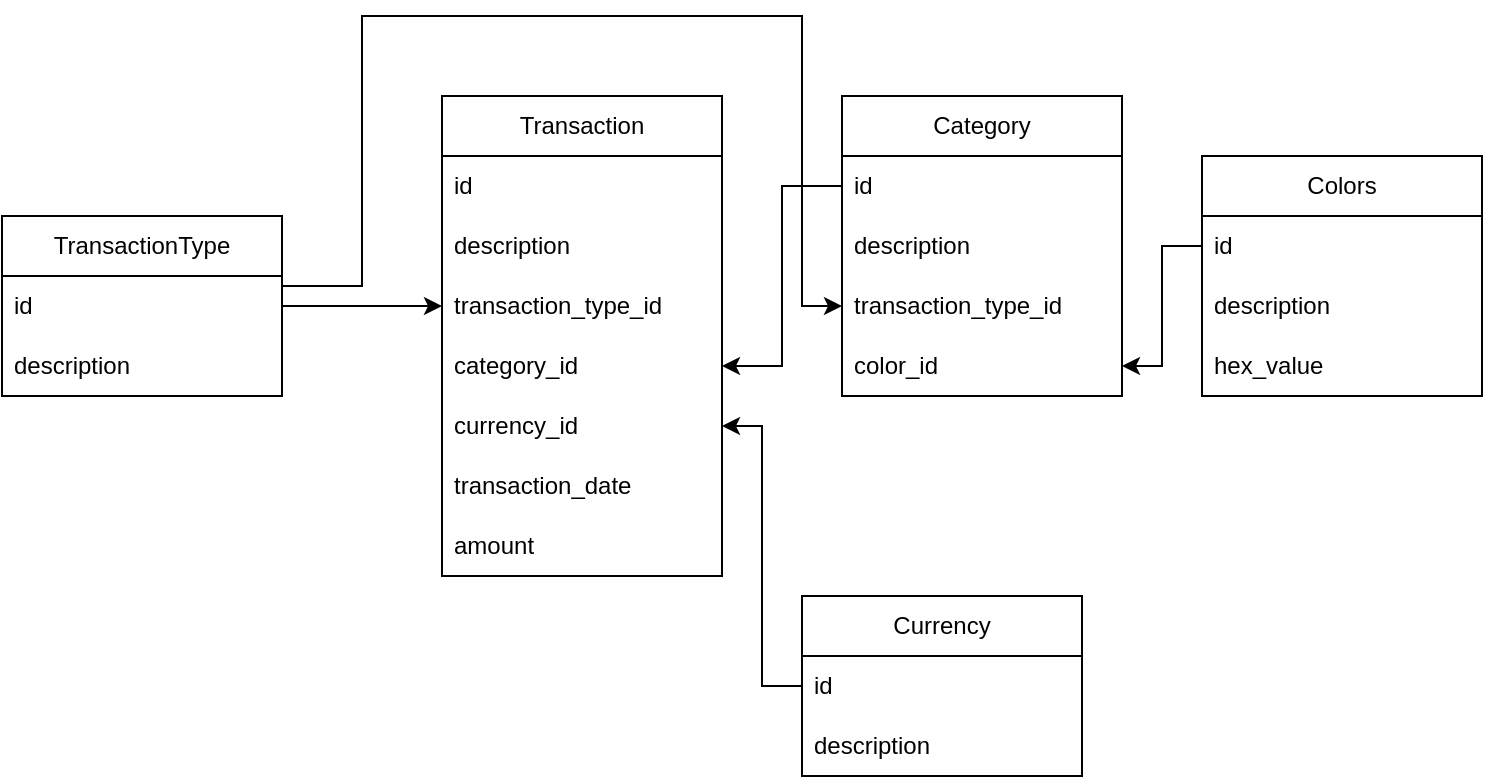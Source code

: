 <mxfile version="22.0.8" type="device">
  <diagram name="Page-1" id="OIt174QUJ28aDgw3Nlp8">
    <mxGraphModel dx="1395" dy="652" grid="1" gridSize="10" guides="1" tooltips="1" connect="1" arrows="1" fold="1" page="1" pageScale="1" pageWidth="850" pageHeight="1100" math="0" shadow="0">
      <root>
        <mxCell id="0" />
        <mxCell id="1" parent="0" />
        <mxCell id="OaYweGaugMrjTDiKHyCQ-1" value="Transaction" style="swimlane;fontStyle=0;childLayout=stackLayout;horizontal=1;startSize=30;horizontalStack=0;resizeParent=1;resizeParentMax=0;resizeLast=0;collapsible=1;marginBottom=0;whiteSpace=wrap;html=1;" parent="1" vertex="1">
          <mxGeometry x="280" y="170" width="140" height="240" as="geometry">
            <mxRectangle x="280" y="170" width="100" height="30" as="alternateBounds" />
          </mxGeometry>
        </mxCell>
        <mxCell id="OaYweGaugMrjTDiKHyCQ-2" value="id" style="text;strokeColor=none;fillColor=none;align=left;verticalAlign=middle;spacingLeft=4;spacingRight=4;overflow=hidden;points=[[0,0.5],[1,0.5]];portConstraint=eastwest;rotatable=0;whiteSpace=wrap;html=1;" parent="OaYweGaugMrjTDiKHyCQ-1" vertex="1">
          <mxGeometry y="30" width="140" height="30" as="geometry" />
        </mxCell>
        <mxCell id="atRzrAqGWQqFLcvb53w1-6" value="description" style="text;strokeColor=none;fillColor=none;align=left;verticalAlign=middle;spacingLeft=4;spacingRight=4;overflow=hidden;points=[[0,0.5],[1,0.5]];portConstraint=eastwest;rotatable=0;whiteSpace=wrap;html=1;" vertex="1" parent="OaYweGaugMrjTDiKHyCQ-1">
          <mxGeometry y="60" width="140" height="30" as="geometry" />
        </mxCell>
        <mxCell id="OaYweGaugMrjTDiKHyCQ-19" value="transaction_type_id" style="text;strokeColor=none;fillColor=none;align=left;verticalAlign=middle;spacingLeft=4;spacingRight=4;overflow=hidden;points=[[0,0.5],[1,0.5]];portConstraint=eastwest;rotatable=0;whiteSpace=wrap;html=1;" parent="OaYweGaugMrjTDiKHyCQ-1" vertex="1">
          <mxGeometry y="90" width="140" height="30" as="geometry" />
        </mxCell>
        <mxCell id="OaYweGaugMrjTDiKHyCQ-20" value="category_id" style="text;strokeColor=none;fillColor=none;align=left;verticalAlign=middle;spacingLeft=4;spacingRight=4;overflow=hidden;points=[[0,0.5],[1,0.5]];portConstraint=eastwest;rotatable=0;whiteSpace=wrap;html=1;" parent="OaYweGaugMrjTDiKHyCQ-1" vertex="1">
          <mxGeometry y="120" width="140" height="30" as="geometry" />
        </mxCell>
        <mxCell id="OaYweGaugMrjTDiKHyCQ-21" value="currency_id" style="text;strokeColor=none;fillColor=none;align=left;verticalAlign=middle;spacingLeft=4;spacingRight=4;overflow=hidden;points=[[0,0.5],[1,0.5]];portConstraint=eastwest;rotatable=0;whiteSpace=wrap;html=1;" parent="OaYweGaugMrjTDiKHyCQ-1" vertex="1">
          <mxGeometry y="150" width="140" height="30" as="geometry" />
        </mxCell>
        <mxCell id="OaYweGaugMrjTDiKHyCQ-22" value="transaction_date" style="text;strokeColor=none;fillColor=none;align=left;verticalAlign=middle;spacingLeft=4;spacingRight=4;overflow=hidden;points=[[0,0.5],[1,0.5]];portConstraint=eastwest;rotatable=0;whiteSpace=wrap;html=1;" parent="OaYweGaugMrjTDiKHyCQ-1" vertex="1">
          <mxGeometry y="180" width="140" height="30" as="geometry" />
        </mxCell>
        <mxCell id="OaYweGaugMrjTDiKHyCQ-4" value="amount" style="text;strokeColor=none;fillColor=none;align=left;verticalAlign=middle;spacingLeft=4;spacingRight=4;overflow=hidden;points=[[0,0.5],[1,0.5]];portConstraint=eastwest;rotatable=0;whiteSpace=wrap;html=1;" parent="OaYweGaugMrjTDiKHyCQ-1" vertex="1">
          <mxGeometry y="210" width="140" height="30" as="geometry" />
        </mxCell>
        <mxCell id="OaYweGaugMrjTDiKHyCQ-5" value="Category" style="swimlane;fontStyle=0;childLayout=stackLayout;horizontal=1;startSize=30;horizontalStack=0;resizeParent=1;resizeParentMax=0;resizeLast=0;collapsible=1;marginBottom=0;whiteSpace=wrap;html=1;" parent="1" vertex="1">
          <mxGeometry x="480" y="170" width="140" height="150" as="geometry" />
        </mxCell>
        <mxCell id="OaYweGaugMrjTDiKHyCQ-6" value="id" style="text;strokeColor=none;fillColor=none;align=left;verticalAlign=middle;spacingLeft=4;spacingRight=4;overflow=hidden;points=[[0,0.5],[1,0.5]];portConstraint=eastwest;rotatable=0;whiteSpace=wrap;html=1;" parent="OaYweGaugMrjTDiKHyCQ-5" vertex="1">
          <mxGeometry y="30" width="140" height="30" as="geometry" />
        </mxCell>
        <mxCell id="OaYweGaugMrjTDiKHyCQ-7" value="description" style="text;strokeColor=none;fillColor=none;align=left;verticalAlign=middle;spacingLeft=4;spacingRight=4;overflow=hidden;points=[[0,0.5],[1,0.5]];portConstraint=eastwest;rotatable=0;whiteSpace=wrap;html=1;" parent="OaYweGaugMrjTDiKHyCQ-5" vertex="1">
          <mxGeometry y="60" width="140" height="30" as="geometry" />
        </mxCell>
        <mxCell id="OaYweGaugMrjTDiKHyCQ-8" value="transaction_type_id" style="text;strokeColor=none;fillColor=none;align=left;verticalAlign=middle;spacingLeft=4;spacingRight=4;overflow=hidden;points=[[0,0.5],[1,0.5]];portConstraint=eastwest;rotatable=0;whiteSpace=wrap;html=1;" parent="OaYweGaugMrjTDiKHyCQ-5" vertex="1">
          <mxGeometry y="90" width="140" height="30" as="geometry" />
        </mxCell>
        <mxCell id="OaYweGaugMrjTDiKHyCQ-27" value="color_id" style="text;strokeColor=none;fillColor=none;align=left;verticalAlign=middle;spacingLeft=4;spacingRight=4;overflow=hidden;points=[[0,0.5],[1,0.5]];portConstraint=eastwest;rotatable=0;whiteSpace=wrap;html=1;" parent="OaYweGaugMrjTDiKHyCQ-5" vertex="1">
          <mxGeometry y="120" width="140" height="30" as="geometry" />
        </mxCell>
        <mxCell id="OaYweGaugMrjTDiKHyCQ-9" value="Currency" style="swimlane;fontStyle=0;childLayout=stackLayout;horizontal=1;startSize=30;horizontalStack=0;resizeParent=1;resizeParentMax=0;resizeLast=0;collapsible=1;marginBottom=0;whiteSpace=wrap;html=1;" parent="1" vertex="1">
          <mxGeometry x="460" y="420" width="140" height="90" as="geometry" />
        </mxCell>
        <mxCell id="OaYweGaugMrjTDiKHyCQ-10" value="id" style="text;strokeColor=none;fillColor=none;align=left;verticalAlign=middle;spacingLeft=4;spacingRight=4;overflow=hidden;points=[[0,0.5],[1,0.5]];portConstraint=eastwest;rotatable=0;whiteSpace=wrap;html=1;" parent="OaYweGaugMrjTDiKHyCQ-9" vertex="1">
          <mxGeometry y="30" width="140" height="30" as="geometry" />
        </mxCell>
        <mxCell id="OaYweGaugMrjTDiKHyCQ-11" value="description" style="text;strokeColor=none;fillColor=none;align=left;verticalAlign=middle;spacingLeft=4;spacingRight=4;overflow=hidden;points=[[0,0.5],[1,0.5]];portConstraint=eastwest;rotatable=0;whiteSpace=wrap;html=1;" parent="OaYweGaugMrjTDiKHyCQ-9" vertex="1">
          <mxGeometry y="60" width="140" height="30" as="geometry" />
        </mxCell>
        <mxCell id="atRzrAqGWQqFLcvb53w1-1" style="edgeStyle=orthogonalEdgeStyle;rounded=0;orthogonalLoop=1;jettySize=auto;html=1;entryX=0;entryY=0.5;entryDx=0;entryDy=0;" edge="1" parent="1" source="OaYweGaugMrjTDiKHyCQ-13" target="OaYweGaugMrjTDiKHyCQ-19">
          <mxGeometry relative="1" as="geometry" />
        </mxCell>
        <mxCell id="OaYweGaugMrjTDiKHyCQ-13" value="TransactionType" style="swimlane;fontStyle=0;childLayout=stackLayout;horizontal=1;startSize=30;horizontalStack=0;resizeParent=1;resizeParentMax=0;resizeLast=0;collapsible=1;marginBottom=0;whiteSpace=wrap;html=1;" parent="1" vertex="1">
          <mxGeometry x="60" y="230" width="140" height="90" as="geometry" />
        </mxCell>
        <mxCell id="OaYweGaugMrjTDiKHyCQ-14" value="id" style="text;strokeColor=none;fillColor=none;align=left;verticalAlign=middle;spacingLeft=4;spacingRight=4;overflow=hidden;points=[[0,0.5],[1,0.5]];portConstraint=eastwest;rotatable=0;whiteSpace=wrap;html=1;" parent="OaYweGaugMrjTDiKHyCQ-13" vertex="1">
          <mxGeometry y="30" width="140" height="30" as="geometry" />
        </mxCell>
        <mxCell id="OaYweGaugMrjTDiKHyCQ-15" value="description" style="text;strokeColor=none;fillColor=none;align=left;verticalAlign=middle;spacingLeft=4;spacingRight=4;overflow=hidden;points=[[0,0.5],[1,0.5]];portConstraint=eastwest;rotatable=0;whiteSpace=wrap;html=1;" parent="OaYweGaugMrjTDiKHyCQ-13" vertex="1">
          <mxGeometry y="60" width="140" height="30" as="geometry" />
        </mxCell>
        <mxCell id="OaYweGaugMrjTDiKHyCQ-23" value="Colors" style="swimlane;fontStyle=0;childLayout=stackLayout;horizontal=1;startSize=30;horizontalStack=0;resizeParent=1;resizeParentMax=0;resizeLast=0;collapsible=1;marginBottom=0;whiteSpace=wrap;html=1;" parent="1" vertex="1">
          <mxGeometry x="660" y="200" width="140" height="120" as="geometry" />
        </mxCell>
        <mxCell id="OaYweGaugMrjTDiKHyCQ-24" value="id" style="text;strokeColor=none;fillColor=none;align=left;verticalAlign=middle;spacingLeft=4;spacingRight=4;overflow=hidden;points=[[0,0.5],[1,0.5]];portConstraint=eastwest;rotatable=0;whiteSpace=wrap;html=1;" parent="OaYweGaugMrjTDiKHyCQ-23" vertex="1">
          <mxGeometry y="30" width="140" height="30" as="geometry" />
        </mxCell>
        <mxCell id="OaYweGaugMrjTDiKHyCQ-25" value="description" style="text;strokeColor=none;fillColor=none;align=left;verticalAlign=middle;spacingLeft=4;spacingRight=4;overflow=hidden;points=[[0,0.5],[1,0.5]];portConstraint=eastwest;rotatable=0;whiteSpace=wrap;html=1;" parent="OaYweGaugMrjTDiKHyCQ-23" vertex="1">
          <mxGeometry y="60" width="140" height="30" as="geometry" />
        </mxCell>
        <mxCell id="OaYweGaugMrjTDiKHyCQ-26" value="hex_value" style="text;strokeColor=none;fillColor=none;align=left;verticalAlign=middle;spacingLeft=4;spacingRight=4;overflow=hidden;points=[[0,0.5],[1,0.5]];portConstraint=eastwest;rotatable=0;whiteSpace=wrap;html=1;" parent="OaYweGaugMrjTDiKHyCQ-23" vertex="1">
          <mxGeometry y="90" width="140" height="30" as="geometry" />
        </mxCell>
        <mxCell id="atRzrAqGWQqFLcvb53w1-2" style="edgeStyle=orthogonalEdgeStyle;rounded=0;orthogonalLoop=1;jettySize=auto;html=1;entryX=0;entryY=0.5;entryDx=0;entryDy=0;exitX=1;exitY=0.5;exitDx=0;exitDy=0;" edge="1" parent="1" source="OaYweGaugMrjTDiKHyCQ-14" target="OaYweGaugMrjTDiKHyCQ-8">
          <mxGeometry relative="1" as="geometry">
            <Array as="points">
              <mxPoint x="240" y="265" />
              <mxPoint x="240" y="130" />
              <mxPoint x="460" y="130" />
              <mxPoint x="460" y="275" />
            </Array>
          </mxGeometry>
        </mxCell>
        <mxCell id="atRzrAqGWQqFLcvb53w1-3" style="edgeStyle=orthogonalEdgeStyle;rounded=0;orthogonalLoop=1;jettySize=auto;html=1;exitX=0;exitY=0.5;exitDx=0;exitDy=0;entryX=1;entryY=0.5;entryDx=0;entryDy=0;" edge="1" parent="1" source="OaYweGaugMrjTDiKHyCQ-10" target="OaYweGaugMrjTDiKHyCQ-21">
          <mxGeometry relative="1" as="geometry" />
        </mxCell>
        <mxCell id="atRzrAqGWQqFLcvb53w1-4" style="edgeStyle=orthogonalEdgeStyle;rounded=0;orthogonalLoop=1;jettySize=auto;html=1;entryX=1;entryY=0.5;entryDx=0;entryDy=0;" edge="1" parent="1" source="OaYweGaugMrjTDiKHyCQ-24" target="OaYweGaugMrjTDiKHyCQ-27">
          <mxGeometry relative="1" as="geometry" />
        </mxCell>
        <mxCell id="atRzrAqGWQqFLcvb53w1-5" style="edgeStyle=orthogonalEdgeStyle;rounded=0;orthogonalLoop=1;jettySize=auto;html=1;entryX=1;entryY=0.5;entryDx=0;entryDy=0;" edge="1" parent="1" source="OaYweGaugMrjTDiKHyCQ-6" target="OaYweGaugMrjTDiKHyCQ-20">
          <mxGeometry relative="1" as="geometry" />
        </mxCell>
      </root>
    </mxGraphModel>
  </diagram>
</mxfile>
